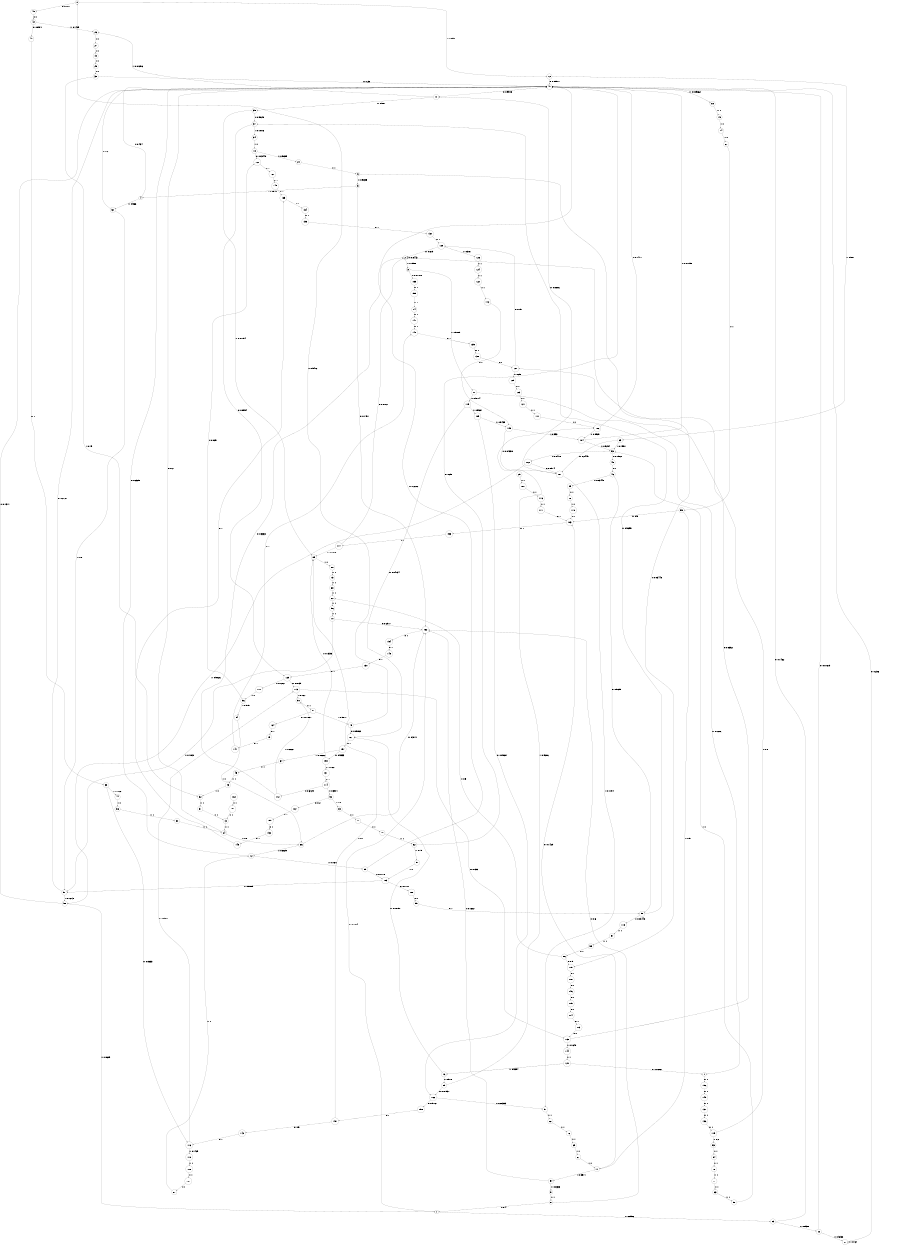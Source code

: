 digraph "ch2_face_short_L16" {
size = "6,8.5";
ratio = "fill";
node [shape = circle];
node [fontsize = 24];
edge [fontsize = 24];
0 -> 48 [label = "0: 0.101    "];
0 -> 72 [label = "1: 0.899    "];
1 -> 156 [label = "0: 1        "];
2 -> 2 [label = "0: 0.8442   "];
2 -> 3 [label = "1: 0.1558   "];
3 -> 165 [label = "0: 0.01108  "];
3 -> 17 [label = "1: 0.9889   "];
4 -> 47 [label = "0: 0.434    "];
4 -> 52 [label = "1: 0.566    "];
5 -> 162 [label = "0: 0.1481   "];
5 -> 4 [label = "1: 0.8519   "];
6 -> 179 [label = "0: 0.03448  "];
6 -> 5 [label = "1: 0.9655   "];
7 -> 162 [label = "0: 0.1004   "];
7 -> 23 [label = "1: 0.8996   "];
8 -> 162 [label = "0: 0.6      "];
8 -> 7 [label = "1: 0.4      "];
9 -> 8 [label = "1: 1        "];
10 -> 162 [label = "0: 0.2917   "];
10 -> 51 [label = "1: 0.7083   "];
11 -> 163 [label = "0: 0.1429   "];
11 -> 54 [label = "1: 0.8571   "];
12 -> 47 [label = "0: 0.2329   "];
12 -> 55 [label = "1: 0.7671   "];
13 -> 24 [label = "1: 1        "];
14 -> 141 [label = "0: 1        "];
15 -> 147 [label = "0: 1        "];
16 -> 161 [label = "0: 0.08197  "];
16 -> 85 [label = "1: 0.918    "];
17 -> 1 [label = "0: 0.0226   "];
17 -> 119 [label = "1: 0.9774   "];
18 -> 168 [label = "0: 0.03448  "];
18 -> 20 [label = "1: 0.9655   "];
19 -> 25 [label = "1: 1        "];
20 -> 6 [label = "1: 1        "];
21 -> 47 [label = "0: 0.236    "];
21 -> 21 [label = "1: 0.764    "];
22 -> 47 [label = "0: 0.07619  "];
22 -> 21 [label = "1: 0.9238   "];
23 -> 47 [label = "0: 0.1462   "];
23 -> 22 [label = "1: 0.8538   "];
24 -> 47 [label = "0: 0.2      "];
24 -> 66 [label = "1: 0.8      "];
25 -> 33 [label = "1: 1        "];
26 -> 27 [label = "1: 1        "];
27 -> 19 [label = "1: 1        "];
28 -> 170 [label = "1: 1        "];
29 -> 180 [label = "1: 1        "];
30 -> 24 [label = "1: 1        "];
31 -> 13 [label = "1: 1        "];
32 -> 31 [label = "1: 1        "];
33 -> 47 [label = "0: 0.25     "];
33 -> 32 [label = "1: 0.75     "];
34 -> 18 [label = "1: 1        "];
35 -> 28 [label = "1: 1        "];
36 -> 30 [label = "1: 1        "];
37 -> 129 [label = "0: 0.8994   "];
37 -> 34 [label = "1: 0.1006   "];
38 -> 116 [label = "0: 0.8333   "];
38 -> 44 [label = "1: 0.1667   "];
39 -> 37 [label = "0: 0.9825   "];
39 -> 89 [label = "1: 0.01754  "];
40 -> 38 [label = "0: 1        "];
41 -> 39 [label = "0: 0.987    "];
41 -> 26 [label = "1: 0.01296  "];
42 -> 40 [label = "0: 0.8571   "];
42 -> 26 [label = "1: 0.1429   "];
43 -> 32 [label = "1: 1        "];
44 -> 36 [label = "1: 1        "];
45 -> 43 [label = "1: 1        "];
46 -> 98 [label = "0: 0.9655   "];
46 -> 35 [label = "1: 0.03448  "];
47 -> 41 [label = "0: 0.9903   "];
47 -> 88 [label = "1: 0.009662  "];
48 -> 42 [label = "0: 1        "];
49 -> 46 [label = "0: 1        "];
50 -> 47 [label = "0: 0.1371   "];
50 -> 7 [label = "1: 0.8629   "];
51 -> 47 [label = "0: 0.2727   "];
51 -> 50 [label = "1: 0.7273   "];
52 -> 47 [label = "0: 0.2      "];
52 -> 51 [label = "1: 0.8      "];
53 -> 49 [label = "0: 0.1582   "];
53 -> 102 [label = "1: 0.8418   "];
54 -> 162 [label = "0: 0.1667   "];
54 -> 9 [label = "1: 0.8333   "];
55 -> 47 [label = "0: 0.2222   "];
55 -> 103 [label = "1: 0.7778   "];
56 -> 10 [label = "1: 1        "];
57 -> 103 [label = "1: 1        "];
58 -> 53 [label = "1: 1        "];
59 -> 163 [label = "0: 0.5      "];
59 -> 11 [label = "1: 0.5      "];
60 -> 56 [label = "1: 1        "];
61 -> 11 [label = "1: 1        "];
62 -> 47 [label = "0: 0.25     "];
62 -> 57 [label = "1: 0.75     "];
63 -> 58 [label = "1: 1        "];
64 -> 45 [label = "1: 1        "];
65 -> 101 [label = "0: 0.2449   "];
65 -> 53 [label = "1: 0.7551   "];
66 -> 162 [label = "0: 0.3171   "];
66 -> 12 [label = "1: 0.6829   "];
67 -> 59 [label = "1: 1        "];
68 -> 60 [label = "1: 1        "];
69 -> 61 [label = "1: 1        "];
70 -> 62 [label = "1: 1        "];
71 -> 63 [label = "1: 1        "];
72 -> 47 [label = "0: 0.09901  "];
72 -> 65 [label = "1: 0.901    "];
73 -> 68 [label = "1: 1        "];
74 -> 67 [label = "1: 1        "];
75 -> 161 [label = "0: 0.05882  "];
75 -> 0 [label = "1: 0.9412   "];
76 -> 69 [label = "1: 1        "];
77 -> 70 [label = "1: 1        "];
78 -> 71 [label = "1: 1        "];
79 -> 74 [label = "1: 1        "];
80 -> 73 [label = "1: 1        "];
81 -> 164 [label = "0: 0.01887  "];
81 -> 75 [label = "1: 0.9811   "];
82 -> 76 [label = "1: 1        "];
83 -> 77 [label = "1: 1        "];
84 -> 78 [label = "1: 1        "];
85 -> 166 [label = "0: 0.07937  "];
85 -> 106 [label = "1: 0.9206   "];
86 -> 179 [label = "0: 0.5      "];
86 -> 60 [label = "1: 0.5      "];
87 -> 12 [label = "1: 1        "];
88 -> 79 [label = "1: 1        "];
89 -> 80 [label = "1: 1        "];
90 -> 81 [label = "1: 1        "];
91 -> 82 [label = "1: 1        "];
92 -> 167 [label = "0: 0.2      "];
92 -> 83 [label = "1: 0.8      "];
93 -> 84 [label = "1: 1        "];
94 -> 66 [label = "1: 1        "];
95 -> 86 [label = "1: 1        "];
96 -> 168 [label = "0: 0.025    "];
96 -> 94 [label = "1: 0.975    "];
97 -> 95 [label = "1: 1        "];
98 -> 37 [label = "0: 0.9655   "];
98 -> 118 [label = "1: 0.03448  "];
99 -> 98 [label = "0: 1        "];
100 -> 99 [label = "0: 1        "];
101 -> 41 [label = "0: 0.8806   "];
101 -> 91 [label = "1: 0.1194   "];
102 -> 101 [label = "0: 0.0974   "];
102 -> 50 [label = "1: 0.9026   "];
103 -> 100 [label = "0: 0.1111   "];
103 -> 51 [label = "1: 0.8889   "];
104 -> 47 [label = "0: 0.07055  "];
104 -> 53 [label = "1: 0.9294   "];
105 -> 101 [label = "0: 0.04698  "];
105 -> 104 [label = "1: 0.953    "];
106 -> 47 [label = "0: 0.1471   "];
106 -> 104 [label = "1: 0.8529   "];
107 -> 87 [label = "1: 1        "];
108 -> 107 [label = "1: 1        "];
109 -> 166 [label = "0: 0.05607  "];
109 -> 105 [label = "1: 0.9439   "];
110 -> 108 [label = "1: 1        "];
111 -> 106 [label = "1: 1        "];
112 -> 105 [label = "1: 1        "];
113 -> 169 [label = "0: 0.833    "];
113 -> 90 [label = "1: 0.167    "];
114 -> 172 [label = "0: 0.6429   "];
114 -> 92 [label = "1: 0.3571   "];
115 -> 127 [label = "0: 0.8      "];
115 -> 93 [label = "1: 0.2      "];
116 -> 113 [label = "0: 0.8571   "];
116 -> 110 [label = "1: 0.1429   "];
117 -> 96 [label = "1: 1        "];
118 -> 97 [label = "1: 1        "];
119 -> 161 [label = "0: 0.04734  "];
119 -> 109 [label = "1: 0.9527   "];
120 -> 1 [label = "0: 0.06061  "];
120 -> 16 [label = "1: 0.9394   "];
121 -> 111 [label = "1: 1        "];
122 -> 112 [label = "1: 1        "];
123 -> 121 [label = "1: 1        "];
124 -> 122 [label = "1: 1        "];
125 -> 123 [label = "1: 1        "];
126 -> 124 [label = "1: 1        "];
127 -> 128 [label = "0: 0.75     "];
127 -> 125 [label = "1: 0.25     "];
128 -> 2 [label = "0: 0.619    "];
128 -> 126 [label = "1: 0.381    "];
129 -> 113 [label = "0: 0.8739   "];
129 -> 117 [label = "1: 0.1261   "];
130 -> 129 [label = "0: 1        "];
131 -> 114 [label = "0: 1        "];
132 -> 128 [label = "0: 1        "];
133 -> 132 [label = "0: 1        "];
134 -> 133 [label = "0: 1        "];
135 -> 134 [label = "0: 1        "];
136 -> 115 [label = "0: 1        "];
137 -> 136 [label = "0: 1        "];
138 -> 127 [label = "0: 1        "];
139 -> 138 [label = "0: 1        "];
140 -> 139 [label = "0: 1        "];
141 -> 140 [label = "0: 1        "];
142 -> 116 [label = "0: 1        "];
143 -> 135 [label = "0: 1        "];
144 -> 120 [label = "1: 1        "];
145 -> 135 [label = "0: 1        "];
146 -> 175 [label = "0: 1        "];
147 -> 140 [label = "0: 1        "];
148 -> 130 [label = "0: 1        "];
149 -> 137 [label = "0: 1        "];
150 -> 131 [label = "0: 0.8667   "];
150 -> 89 [label = "1: 0.1333   "];
151 -> 142 [label = "0: 0.9      "];
151 -> 89 [label = "1: 0.1      "];
152 -> 143 [label = "0: 1        "];
153 -> 177 [label = "0: 1        "];
154 -> 148 [label = "0: 1        "];
155 -> 14 [label = "0: 1        "];
156 -> 149 [label = "0: 1        "];
157 -> 150 [label = "0: 0.9333   "];
157 -> 64 [label = "1: 0.06667  "];
158 -> 151 [label = "0: 1        "];
159 -> 152 [label = "0: 1        "];
160 -> 145 [label = "0: 1        "];
161 -> 157 [label = "0: 1        "];
162 -> 154 [label = "0: 1        "];
163 -> 153 [label = "0: 1        "];
164 -> 15 [label = "0: 1        "];
165 -> 155 [label = "0: 1        "];
166 -> 158 [label = "0: 0.9167   "];
166 -> 91 [label = "1: 0.08333  "];
167 -> 159 [label = "0: 1        "];
168 -> 160 [label = "0: 1        "];
169 -> 2 [label = "0: 0.8352   "];
169 -> 144 [label = "1: 0.1648   "];
170 -> 163 [label = "0: 1        "];
171 -> 163 [label = "0: 1        "];
172 -> 2 [label = "0: 0.3333   "];
172 -> 90 [label = "1: 0.6667   "];
173 -> 169 [label = "0: 1        "];
174 -> 173 [label = "0: 1        "];
175 -> 174 [label = "0: 1        "];
176 -> 171 [label = "1: 1        "];
177 -> 2 [label = "0: 0.8182   "];
177 -> 89 [label = "1: 0.1818   "];
178 -> 146 [label = "0: 1        "];
179 -> 178 [label = "0: 1        "];
180 -> 176 [label = "1: 1        "];
181 -> 13 [label = "1: 1        "];
182 -> 181 [label = "1: 1        "];
}